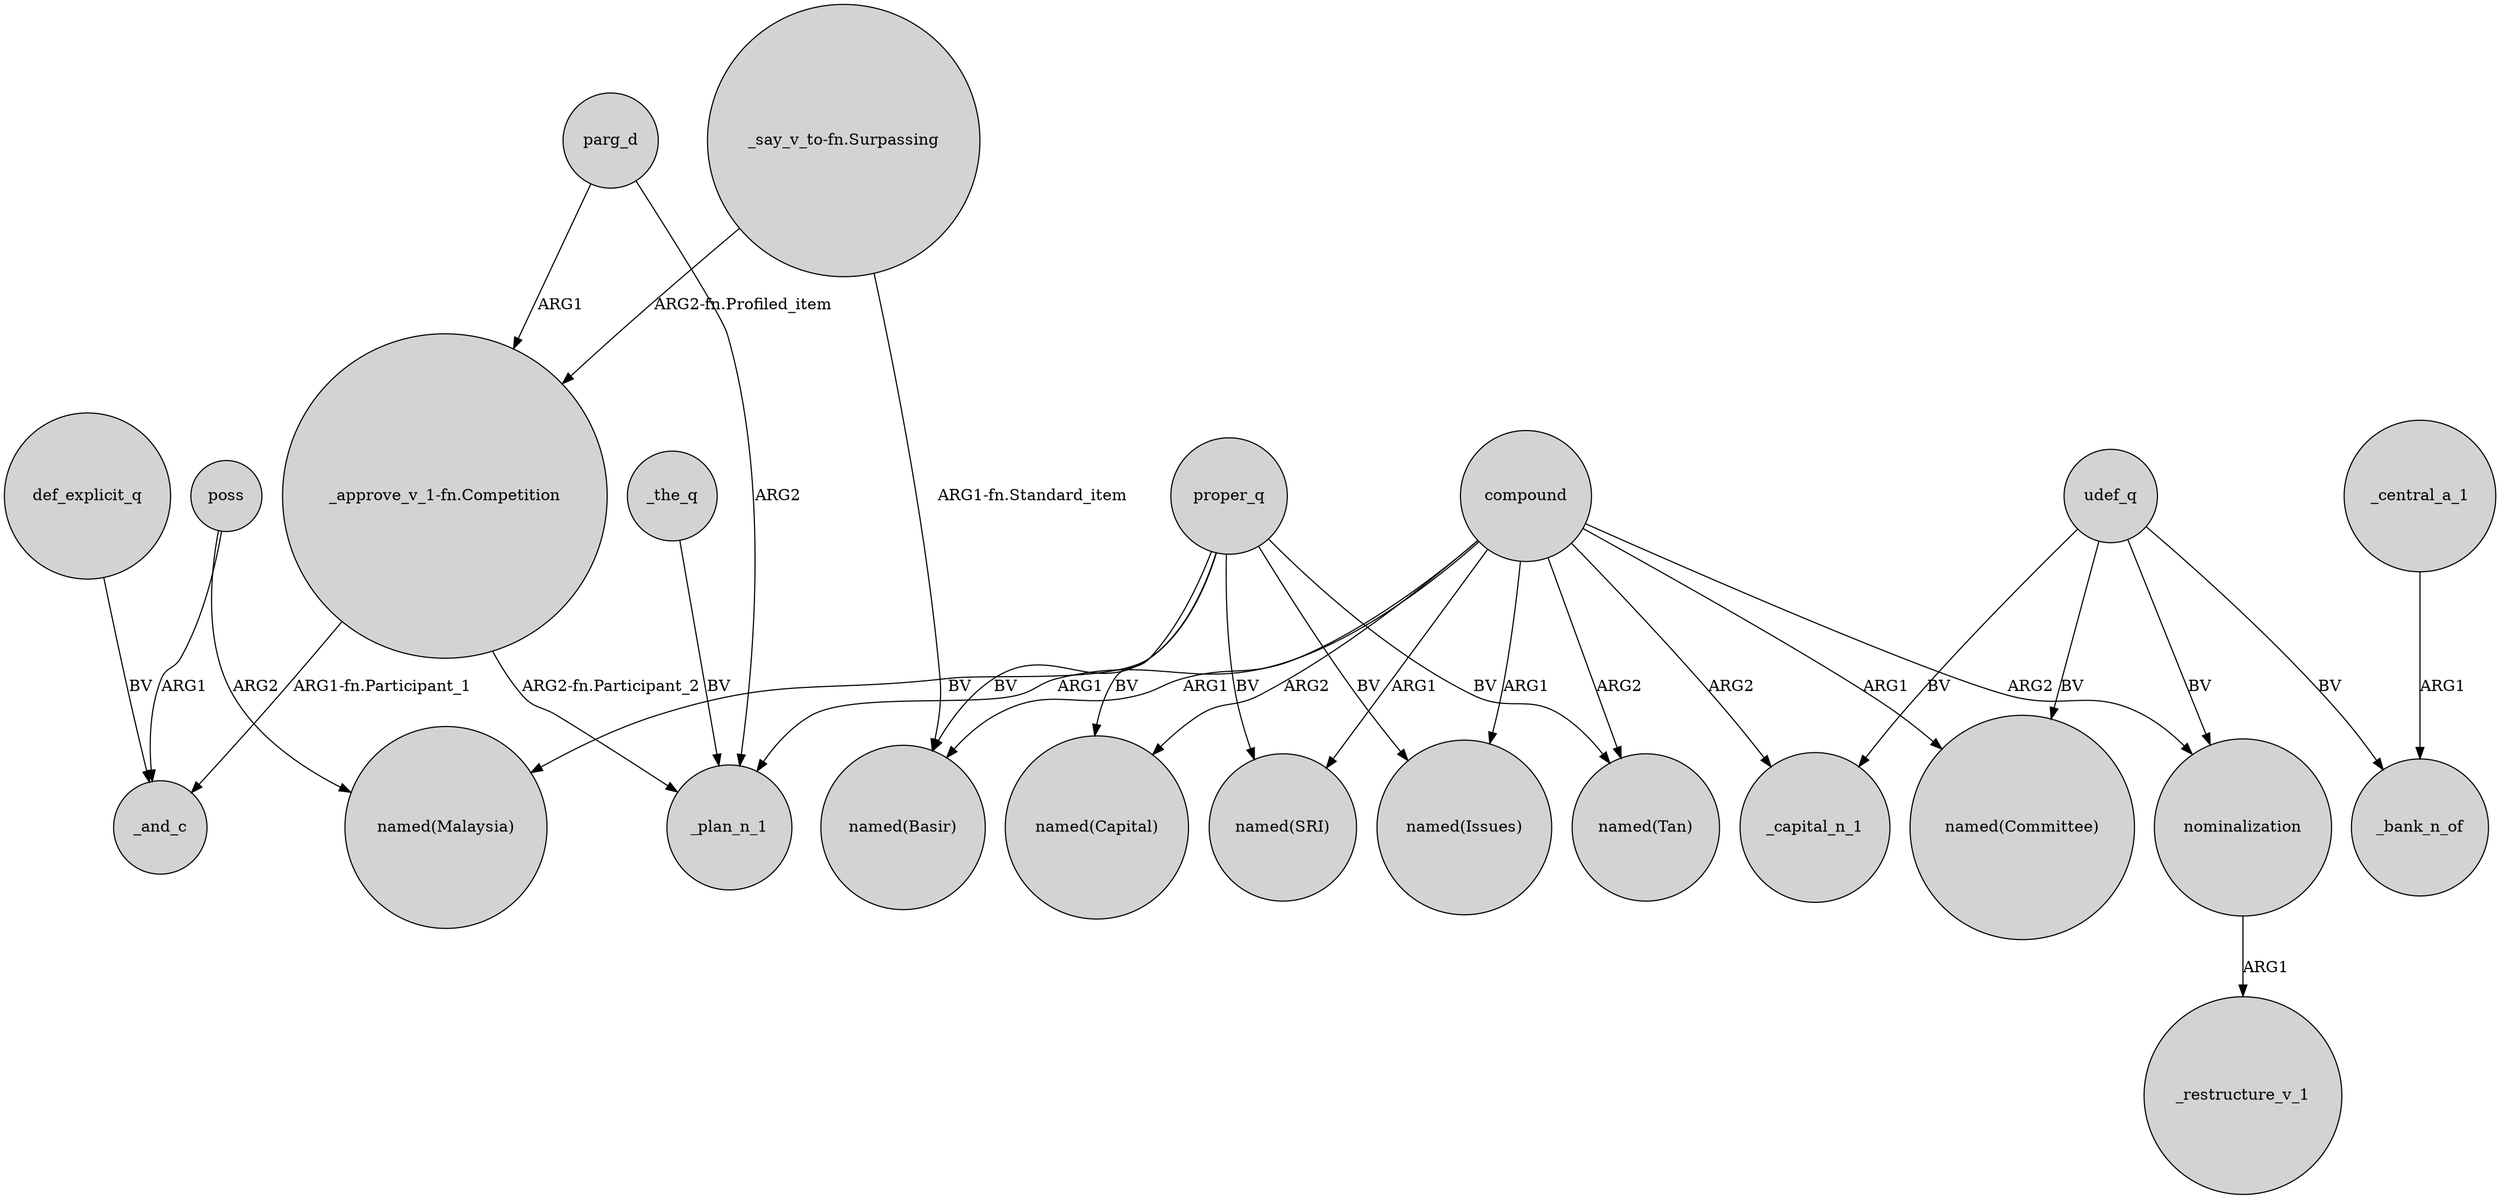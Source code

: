 digraph {
	node [shape=circle style=filled]
	"_approve_v_1-fn.Competition" -> _and_c [label="ARG1-fn.Participant_1"]
	parg_d -> "_approve_v_1-fn.Competition" [label=ARG1]
	"_say_v_to-fn.Surpassing" -> "named(Basir)" [label="ARG1-fn.Standard_item"]
	compound -> "named(Capital)" [label=ARG2]
	poss -> "named(Malaysia)" [label=ARG2]
	proper_q -> "named(Capital)" [label=BV]
	compound -> "named(Issues)" [label=ARG1]
	proper_q -> "named(Basir)" [label=BV]
	udef_q -> nominalization [label=BV]
	parg_d -> _plan_n_1 [label=ARG2]
	_central_a_1 -> _bank_n_of [label=ARG1]
	udef_q -> _bank_n_of [label=BV]
	compound -> "named(SRI)" [label=ARG1]
	compound -> "named(Committee)" [label=ARG1]
	compound -> nominalization [label=ARG2]
	def_explicit_q -> _and_c [label=BV]
	proper_q -> "named(Malaysia)" [label=BV]
	nominalization -> _restructure_v_1 [label=ARG1]
	poss -> _and_c [label=ARG1]
	proper_q -> "named(Issues)" [label=BV]
	"_approve_v_1-fn.Competition" -> _plan_n_1 [label="ARG2-fn.Participant_2"]
	udef_q -> _capital_n_1 [label=BV]
	compound -> "named(Basir)" [label=ARG1]
	proper_q -> "named(SRI)" [label=BV]
	udef_q -> "named(Committee)" [label=BV]
	"_say_v_to-fn.Surpassing" -> "_approve_v_1-fn.Competition" [label="ARG2-fn.Profiled_item"]
	compound -> _capital_n_1 [label=ARG2]
	compound -> "named(Tan)" [label=ARG2]
	compound -> _plan_n_1 [label=ARG1]
	_the_q -> _plan_n_1 [label=BV]
	proper_q -> "named(Tan)" [label=BV]
}
